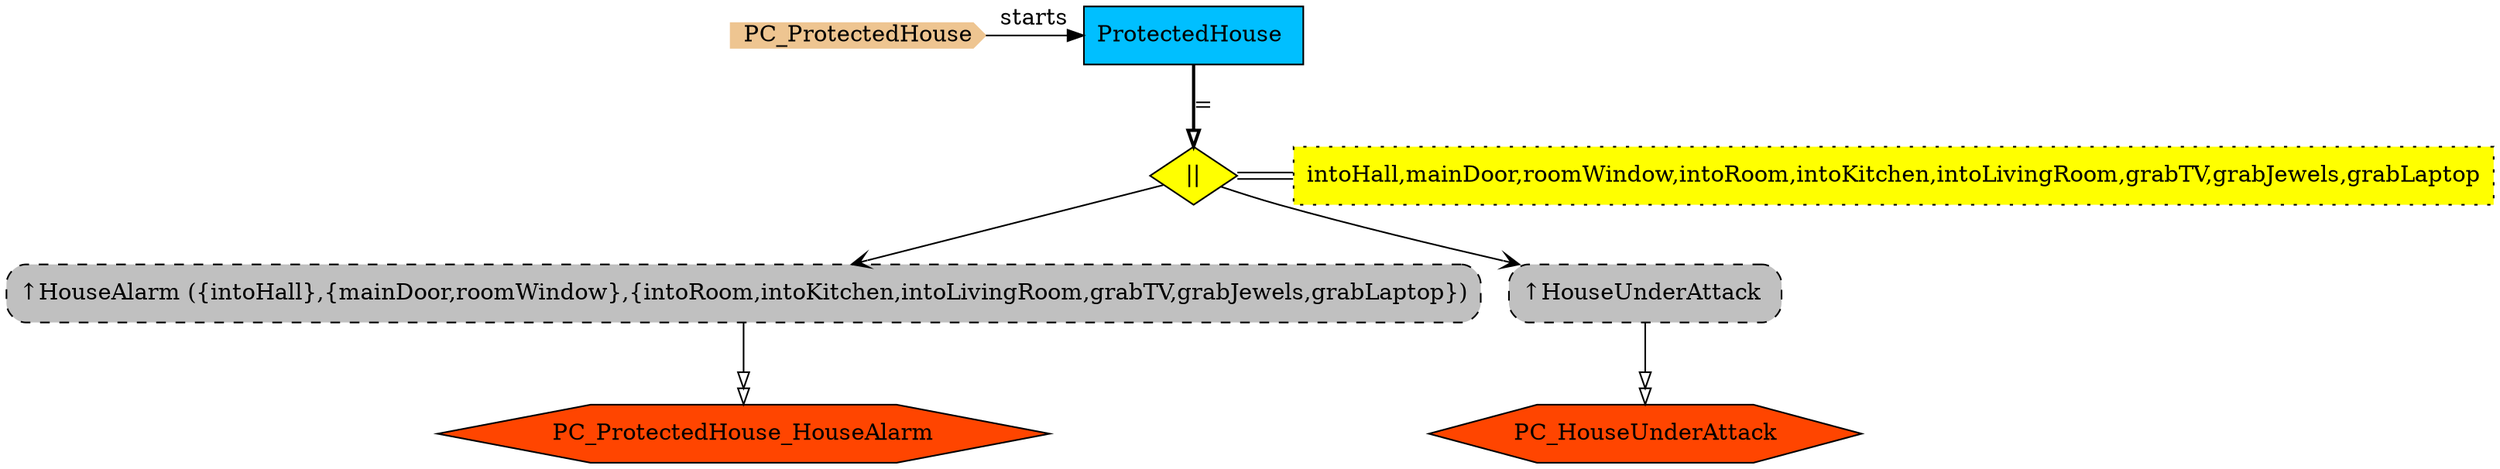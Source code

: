 digraph {
StartN_ [shape = cds,color=burlywood2,style=filled,height=.2,width=.2, label =PC_ProtectedHouse];
ProtectedHouse [shape=box,fillcolor=deepskyblue,style = filled,label="ProtectedHouse "];
PC_HouseUnderAttack [shape=hexagon,fillcolor=orangered,style=filled,label =PC_HouseUnderAttack];
RefHouseAlarm [shape=rectangle,fillcolor=gray,style="rounded,filled,dashed",label="↑HouseAlarm ({intoHall},{mainDoor,roomWindow},{intoRoom,intoKitchen,intoLivingRoom,grabTV,grabJewels,grabLaptop})"];
PC_ProtectedHouse_HouseAlarm [shape=hexagon,fillcolor=orangered,style=filled,label =PC_ProtectedHouse_HouseAlarm];
RefHouseUnderAttack [shape=rectangle,fillcolor=gray,style="rounded,filled,dashed",label="↑HouseUnderAttack "];
OpProtectedHouse [shape=diamond,fillcolor=yellow,style = filled,label="||"];
OpProtectedHouse_bs[shape=rect,fillcolor=yellow,style="filled,dotted",label="intoHall,mainDoor,roomWindow,intoRoom,intoKitchen,intoLivingRoom,grabTV,grabJewels,grabLaptop"];
OpProtectedHouse->OpProtectedHouse_bs [dir=none,color="black:invis:black"];
{rank=same;OpProtectedHouse,OpProtectedHouse_bs}

{rank=same;ProtectedHouse,StartN_}

OpProtectedHouse->RefHouseUnderAttack[arrowhead="open"];
RefHouseUnderAttack->PC_HouseUnderAttack[arrowhead="normalnormal",fillcolor=white,label=" "];
ProtectedHouse->OpProtectedHouse[arrowhead="onormal",penwidth=2,label="="];
StartN_->ProtectedHouse[label="starts"];
RefHouseAlarm->PC_ProtectedHouse_HouseAlarm[arrowhead="normalnormal",fillcolor=white,label=" "];
OpProtectedHouse->RefHouseAlarm[arrowhead="open"];
}